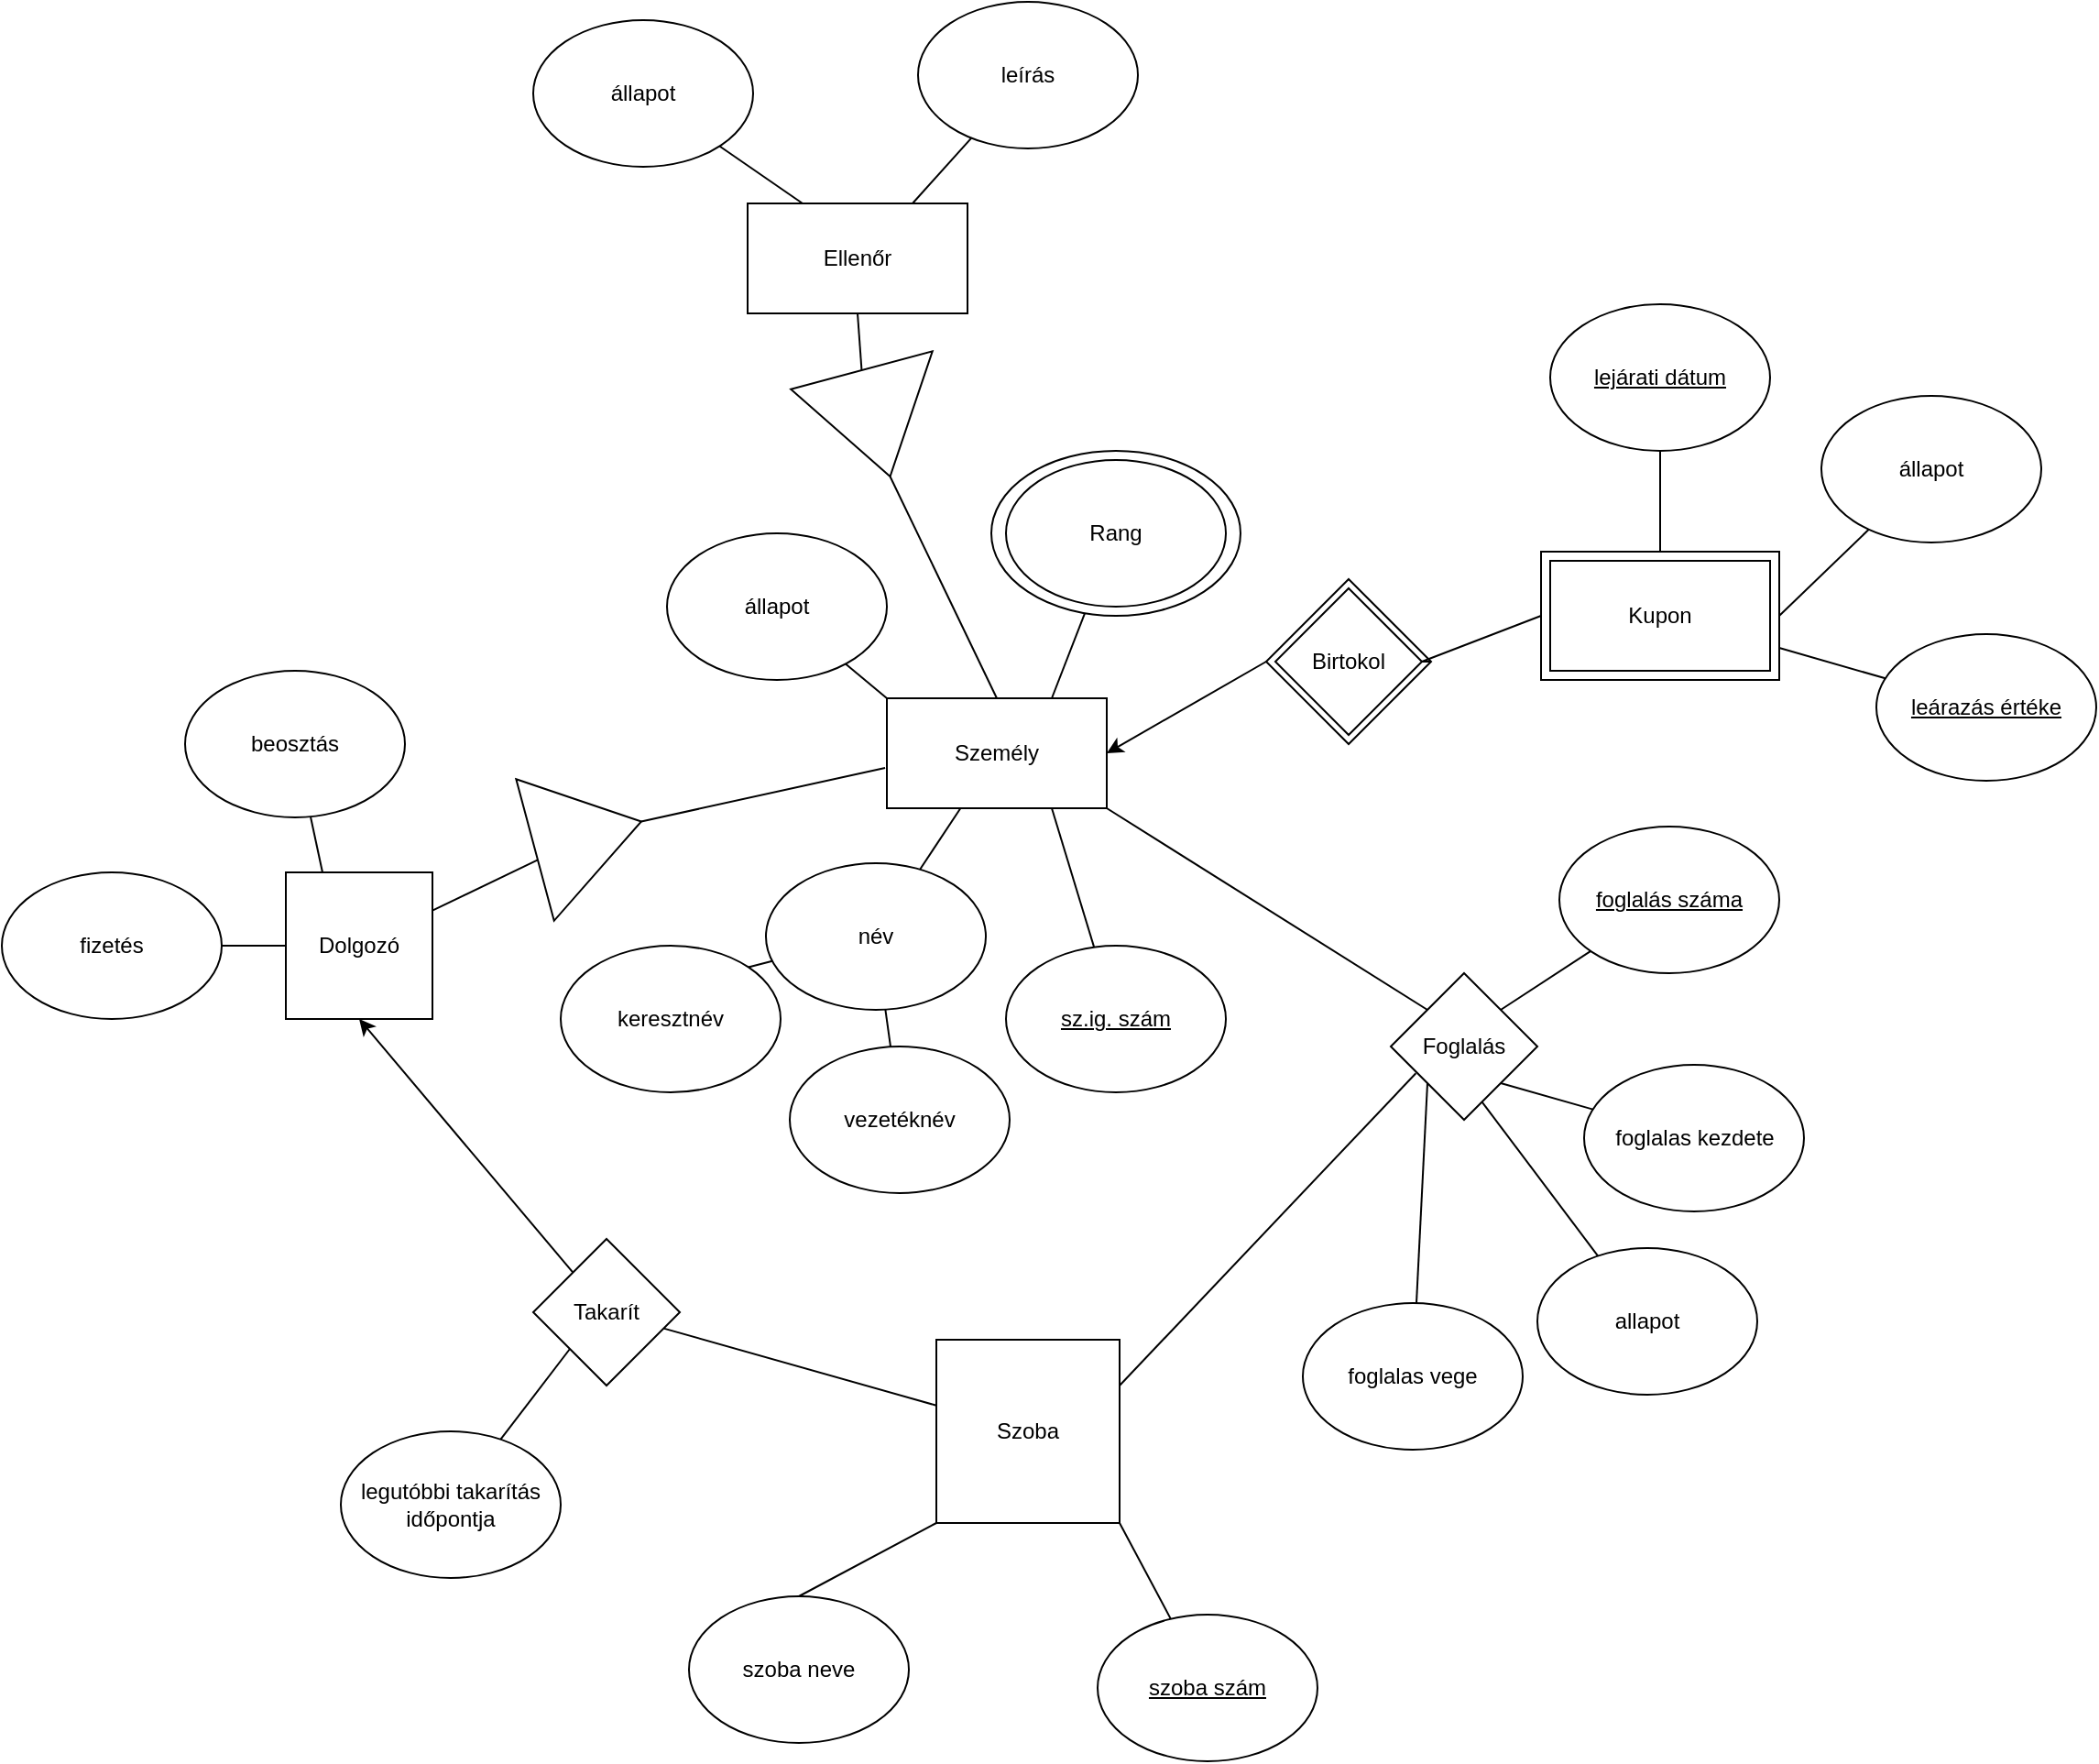 <mxfile>
    <diagram id="19Wxt1aCupY9ltDWfum7" name="Page-1">
        <mxGraphModel dx="1075" dy="800" grid="1" gridSize="10" guides="1" tooltips="1" connect="1" arrows="1" fold="1" page="1" pageScale="1" pageWidth="1654" pageHeight="1169" math="0" shadow="0">
            <root>
                <mxCell id="0"/>
                <mxCell id="1" parent="0"/>
                <mxCell id="dDAK9CjkbxYIQWMDEIKZ-4" value="Birtokol" style="rhombus;whiteSpace=wrap;html=1;" parent="1" vertex="1">
                    <mxGeometry x="990" y="405" width="90" height="90" as="geometry"/>
                </mxCell>
                <mxCell id="dDAK9CjkbxYIQWMDEIKZ-12" value="" style="ellipse;whiteSpace=wrap;html=1;" parent="1" vertex="1">
                    <mxGeometry x="840" y="335" width="136" height="90" as="geometry"/>
                </mxCell>
                <mxCell id="dDAK9CjkbxYIQWMDEIKZ-11" value="Rang" style="ellipse;whiteSpace=wrap;html=1;" parent="1" vertex="1">
                    <mxGeometry x="848" y="340" width="120" height="80" as="geometry"/>
                </mxCell>
                <mxCell id="dDAK9CjkbxYIQWMDEIKZ-2" value="Kupon" style="rounded=0;whiteSpace=wrap;html=1;" parent="1" vertex="1">
                    <mxGeometry x="1140" y="390" width="130" height="70" as="geometry"/>
                </mxCell>
                <mxCell id="QxEFhWpuUVO1TgFjb7NH-4" style="rounded=0;orthogonalLoop=1;jettySize=auto;html=1;entryX=1;entryY=0.5;entryDx=0;entryDy=0;endArrow=none;endFill=0;exitX=0.5;exitY=0;exitDx=0;exitDy=0;" parent="1" source="0s7KsWmJXKNWieWjnTxt-1" target="QxEFhWpuUVO1TgFjb7NH-3" edge="1">
                    <mxGeometry relative="1" as="geometry">
                        <mxPoint x="943.0" y="422.054" as="sourcePoint"/>
                    </mxGeometry>
                </mxCell>
                <mxCell id="0s7KsWmJXKNWieWjnTxt-1" value="Személy" style="rounded=0;whiteSpace=wrap;html=1;strokeColor=default;fillStyle=auto;fillColor=default;perimeterSpacing=0;" parent="1" vertex="1">
                    <mxGeometry x="783" y="470" width="120" height="60" as="geometry"/>
                </mxCell>
                <mxCell id="0s7KsWmJXKNWieWjnTxt-2" value="Dolgozó" style="whiteSpace=wrap;html=1;aspect=fixed;" parent="1" vertex="1">
                    <mxGeometry x="455" y="565" width="80" height="80" as="geometry"/>
                </mxCell>
                <mxCell id="Sg8C_JAikpCf2se4ucT3-4" style="rounded=0;orthogonalLoop=1;jettySize=auto;html=1;entryX=0.5;entryY=0;entryDx=0;entryDy=0;startArrow=none;startFill=0;endArrow=none;endFill=0;exitX=0;exitY=1;exitDx=0;exitDy=0;" parent="1" source="0s7KsWmJXKNWieWjnTxt-4" target="TWRfrAP-sUTMIxc1_Vux-19" edge="1">
                    <mxGeometry relative="1" as="geometry"/>
                </mxCell>
                <mxCell id="0s7KsWmJXKNWieWjnTxt-4" value="Szoba" style="whiteSpace=wrap;html=1;aspect=fixed;" parent="1" vertex="1">
                    <mxGeometry x="810" y="820" width="100" height="100" as="geometry"/>
                </mxCell>
                <mxCell id="jwAXJkAmcyML3A7YpDrI-15" style="rounded=0;orthogonalLoop=1;jettySize=auto;html=1;endArrow=none;endFill=0;" parent="1" source="0s7KsWmJXKNWieWjnTxt-5" target="0s7KsWmJXKNWieWjnTxt-1" edge="1">
                    <mxGeometry relative="1" as="geometry"/>
                </mxCell>
                <mxCell id="0s7KsWmJXKNWieWjnTxt-5" value="név" style="ellipse;whiteSpace=wrap;html=1;" parent="1" vertex="1">
                    <mxGeometry x="717" y="560" width="120" height="80" as="geometry"/>
                </mxCell>
                <mxCell id="6gnO5CrtgTZygDGGZgaN-13" style="rounded=0;orthogonalLoop=1;jettySize=auto;html=1;fontFamily=Helvetica;fontSize=12;fontColor=default;endArrow=none;endFill=0;" parent="1" source="0s7KsWmJXKNWieWjnTxt-6" target="0s7KsWmJXKNWieWjnTxt-5" edge="1">
                    <mxGeometry relative="1" as="geometry"/>
                </mxCell>
                <mxCell id="0s7KsWmJXKNWieWjnTxt-6" value="vezetéknév" style="ellipse;whiteSpace=wrap;html=1;" parent="1" vertex="1">
                    <mxGeometry x="730" y="660" width="120" height="80" as="geometry"/>
                </mxCell>
                <mxCell id="jwAXJkAmcyML3A7YpDrI-11" style="rounded=0;orthogonalLoop=1;jettySize=auto;html=1;endArrow=none;endFill=0;exitX=1;exitY=0;exitDx=0;exitDy=0;" parent="1" source="0s7KsWmJXKNWieWjnTxt-7" target="0s7KsWmJXKNWieWjnTxt-5" edge="1">
                    <mxGeometry relative="1" as="geometry">
                        <mxPoint x="758" y="340" as="sourcePoint"/>
                    </mxGeometry>
                </mxCell>
                <mxCell id="0s7KsWmJXKNWieWjnTxt-7" value="keresztnév" style="ellipse;whiteSpace=wrap;html=1;" parent="1" vertex="1">
                    <mxGeometry x="605" y="605" width="120" height="80" as="geometry"/>
                </mxCell>
                <mxCell id="jwAXJkAmcyML3A7YpDrI-12" style="rounded=0;orthogonalLoop=1;jettySize=auto;html=1;endArrow=none;endFill=0;entryX=0.75;entryY=1;entryDx=0;entryDy=0;" parent="1" source="0s7KsWmJXKNWieWjnTxt-8" target="0s7KsWmJXKNWieWjnTxt-1" edge="1">
                    <mxGeometry relative="1" as="geometry"/>
                </mxCell>
                <mxCell id="0s7KsWmJXKNWieWjnTxt-8" value="&lt;u&gt;sz.ig. szám&lt;/u&gt;" style="ellipse;whiteSpace=wrap;html=1;fillColor=default;" parent="1" vertex="1">
                    <mxGeometry x="848" y="605" width="120" height="80" as="geometry"/>
                </mxCell>
                <mxCell id="6gnO5CrtgTZygDGGZgaN-21" style="rounded=0;orthogonalLoop=1;jettySize=auto;html=1;entryX=0.25;entryY=0;entryDx=0;entryDy=0;fontFamily=Helvetica;fontSize=12;fontColor=default;endArrow=none;endFill=0;" parent="1" source="0s7KsWmJXKNWieWjnTxt-9" target="0s7KsWmJXKNWieWjnTxt-2" edge="1">
                    <mxGeometry relative="1" as="geometry"/>
                </mxCell>
                <mxCell id="0s7KsWmJXKNWieWjnTxt-9" value="beosztás" style="ellipse;whiteSpace=wrap;html=1;" parent="1" vertex="1">
                    <mxGeometry x="400" y="455" width="120" height="80" as="geometry"/>
                </mxCell>
                <mxCell id="jwAXJkAmcyML3A7YpDrI-8" style="rounded=0;orthogonalLoop=1;jettySize=auto;html=1;entryX=0;entryY=0.5;entryDx=0;entryDy=0;endArrow=none;endFill=0;" parent="1" source="0s7KsWmJXKNWieWjnTxt-14" target="0s7KsWmJXKNWieWjnTxt-2" edge="1">
                    <mxGeometry relative="1" as="geometry"/>
                </mxCell>
                <mxCell id="0s7KsWmJXKNWieWjnTxt-14" value="fizetés" style="ellipse;whiteSpace=wrap;html=1;" parent="1" vertex="1">
                    <mxGeometry x="300" y="565" width="120" height="80" as="geometry"/>
                </mxCell>
                <mxCell id="6gnO5CrtgTZygDGGZgaN-9" style="rounded=0;orthogonalLoop=1;jettySize=auto;html=1;entryX=-0.008;entryY=0.633;entryDx=0;entryDy=0;fontFamily=Helvetica;fontSize=12;fontColor=default;endArrow=none;endFill=0;entryPerimeter=0;exitX=1;exitY=0.5;exitDx=0;exitDy=0;" parent="1" source="6gnO5CrtgTZygDGGZgaN-6" target="0s7KsWmJXKNWieWjnTxt-1" edge="1">
                    <mxGeometry relative="1" as="geometry"/>
                </mxCell>
                <mxCell id="6gnO5CrtgTZygDGGZgaN-10" style="rounded=0;orthogonalLoop=1;jettySize=auto;html=1;fontFamily=Helvetica;fontSize=12;fontColor=default;endArrow=none;endFill=0;" parent="1" source="6gnO5CrtgTZygDGGZgaN-6" target="0s7KsWmJXKNWieWjnTxt-2" edge="1">
                    <mxGeometry relative="1" as="geometry"/>
                </mxCell>
                <mxCell id="6gnO5CrtgTZygDGGZgaN-6" value="" style="triangle;whiteSpace=wrap;html=1;strokeColor=default;fontFamily=Helvetica;fontSize=12;fontColor=default;fillColor=default;rotation=-15;" parent="1" vertex="1">
                    <mxGeometry x="590" y="505" width="60" height="80" as="geometry"/>
                </mxCell>
                <mxCell id="TWRfrAP-sUTMIxc1_Vux-10" style="rounded=0;orthogonalLoop=1;jettySize=auto;html=1;endArrow=none;endFill=0;startArrow=none;startFill=0;" parent="1" source="TWRfrAP-sUTMIxc1_Vux-1" target="0s7KsWmJXKNWieWjnTxt-4" edge="1">
                    <mxGeometry relative="1" as="geometry"/>
                </mxCell>
                <mxCell id="Sg8C_JAikpCf2se4ucT3-3" style="rounded=0;orthogonalLoop=1;jettySize=auto;html=1;entryX=0.5;entryY=1;entryDx=0;entryDy=0;startArrow=none;startFill=0;endArrow=classic;endFill=1;" parent="1" source="TWRfrAP-sUTMIxc1_Vux-1" target="0s7KsWmJXKNWieWjnTxt-2" edge="1">
                    <mxGeometry relative="1" as="geometry"/>
                </mxCell>
                <mxCell id="TWRfrAP-sUTMIxc1_Vux-1" value="Takarít" style="rhombus;whiteSpace=wrap;html=1;" parent="1" vertex="1">
                    <mxGeometry x="590" y="765" width="80" height="80" as="geometry"/>
                </mxCell>
                <mxCell id="TWRfrAP-sUTMIxc1_Vux-14" style="rounded=0;orthogonalLoop=1;jettySize=auto;html=1;endArrow=none;endFill=0;startArrow=none;startFill=0;exitX=0;exitY=0;exitDx=0;exitDy=0;entryX=1;entryY=1;entryDx=0;entryDy=0;" parent="1" source="Sg8C_JAikpCf2se4ucT3-8" target="0s7KsWmJXKNWieWjnTxt-1" edge="1">
                    <mxGeometry relative="1" as="geometry">
                        <mxPoint x="1150" y="715" as="sourcePoint"/>
                        <mxPoint x="1221.579" y="575" as="targetPoint"/>
                    </mxGeometry>
                </mxCell>
                <mxCell id="TWRfrAP-sUTMIxc1_Vux-15" style="rounded=0;orthogonalLoop=1;jettySize=auto;html=1;entryX=1;entryY=0.25;entryDx=0;entryDy=0;endArrow=none;endFill=0;exitX=0.171;exitY=0.683;exitDx=0;exitDy=0;exitPerimeter=0;" parent="1" source="Sg8C_JAikpCf2se4ucT3-8" target="0s7KsWmJXKNWieWjnTxt-4" edge="1">
                    <mxGeometry relative="1" as="geometry">
                        <mxPoint x="1110" y="755" as="sourcePoint"/>
                    </mxGeometry>
                </mxCell>
                <mxCell id="TWRfrAP-sUTMIxc1_Vux-23" style="rounded=0;orthogonalLoop=1;jettySize=auto;html=1;entryX=1;entryY=1;entryDx=0;entryDy=0;endArrow=none;endFill=0;" parent="1" source="TWRfrAP-sUTMIxc1_Vux-17" target="0s7KsWmJXKNWieWjnTxt-4" edge="1">
                    <mxGeometry relative="1" as="geometry"/>
                </mxCell>
                <mxCell id="TWRfrAP-sUTMIxc1_Vux-17" value="&lt;div style=&quot;line-height: 19px&quot;&gt;&lt;u&gt;szoba szám&lt;/u&gt;&lt;/div&gt;" style="ellipse;whiteSpace=wrap;html=1;" parent="1" vertex="1">
                    <mxGeometry x="898" y="970" width="120" height="80" as="geometry"/>
                </mxCell>
                <mxCell id="TWRfrAP-sUTMIxc1_Vux-19" value="szoba neve" style="ellipse;whiteSpace=wrap;html=1;" parent="1" vertex="1">
                    <mxGeometry x="675" y="960" width="120" height="80" as="geometry"/>
                </mxCell>
                <mxCell id="TWRfrAP-sUTMIxc1_Vux-30" style="rounded=0;orthogonalLoop=1;jettySize=auto;html=1;entryX=1;entryY=1;entryDx=0;entryDy=0;startArrow=none;startFill=0;endArrow=none;endFill=0;" parent="1" source="TWRfrAP-sUTMIxc1_Vux-29" target="Sg8C_JAikpCf2se4ucT3-8" edge="1">
                    <mxGeometry relative="1" as="geometry">
                        <mxPoint x="1098" y="670" as="targetPoint"/>
                    </mxGeometry>
                </mxCell>
                <mxCell id="TWRfrAP-sUTMIxc1_Vux-29" value="foglalas kezdete" style="ellipse;whiteSpace=wrap;html=1;" parent="1" vertex="1">
                    <mxGeometry x="1163.5" y="670" width="120" height="80" as="geometry"/>
                </mxCell>
                <mxCell id="TWRfrAP-sUTMIxc1_Vux-32" style="rounded=0;orthogonalLoop=1;jettySize=auto;html=1;entryX=0;entryY=1;entryDx=0;entryDy=0;startArrow=none;startFill=0;endArrow=none;endFill=0;" parent="1" source="TWRfrAP-sUTMIxc1_Vux-31" target="Sg8C_JAikpCf2se4ucT3-8" edge="1">
                    <mxGeometry relative="1" as="geometry">
                        <mxPoint x="1038" y="690" as="targetPoint"/>
                    </mxGeometry>
                </mxCell>
                <mxCell id="TWRfrAP-sUTMIxc1_Vux-31" value="foglalas vege" style="ellipse;whiteSpace=wrap;html=1;" parent="1" vertex="1">
                    <mxGeometry x="1010" y="800" width="120" height="80" as="geometry"/>
                </mxCell>
                <mxCell id="TWRfrAP-sUTMIxc1_Vux-36" style="rounded=0;orthogonalLoop=1;jettySize=auto;html=1;startArrow=none;startFill=0;endArrow=none;endFill=0;entryX=0.617;entryY=0.871;entryDx=0;entryDy=0;entryPerimeter=0;" parent="1" source="TWRfrAP-sUTMIxc1_Vux-35" target="Sg8C_JAikpCf2se4ucT3-8" edge="1">
                    <mxGeometry relative="1" as="geometry">
                        <mxPoint x="1058" y="690" as="targetPoint"/>
                    </mxGeometry>
                </mxCell>
                <mxCell id="TWRfrAP-sUTMIxc1_Vux-35" value="allapot" style="ellipse;whiteSpace=wrap;html=1;" parent="1" vertex="1">
                    <mxGeometry x="1138" y="770" width="120" height="80" as="geometry"/>
                </mxCell>
                <mxCell id="TWRfrAP-sUTMIxc1_Vux-39" style="rounded=0;orthogonalLoop=1;jettySize=auto;html=1;entryX=0;entryY=0;entryDx=0;entryDy=0;startArrow=none;startFill=0;endArrow=none;endFill=0;" parent="1" source="TWRfrAP-sUTMIxc1_Vux-38" target="0s7KsWmJXKNWieWjnTxt-1" edge="1">
                    <mxGeometry relative="1" as="geometry"/>
                </mxCell>
                <mxCell id="TWRfrAP-sUTMIxc1_Vux-38" value="állapot" style="ellipse;whiteSpace=wrap;html=1;" parent="1" vertex="1">
                    <mxGeometry x="663" y="380" width="120" height="80" as="geometry"/>
                </mxCell>
                <mxCell id="dDAK9CjkbxYIQWMDEIKZ-1" value="Kupon" style="rounded=0;whiteSpace=wrap;html=1;" parent="1" vertex="1">
                    <mxGeometry x="1145" y="395" width="120" height="60" as="geometry"/>
                </mxCell>
                <mxCell id="dDAK9CjkbxYIQWMDEIKZ-5" style="rounded=0;orthogonalLoop=1;jettySize=auto;html=1;exitX=0;exitY=0.5;exitDx=0;exitDy=0;endArrow=none;endFill=0;startArrow=none;startFill=0;entryX=1;entryY=0.5;entryDx=0;entryDy=0;" parent="1" source="dDAK9CjkbxYIQWMDEIKZ-2" target="dDAK9CjkbxYIQWMDEIKZ-3" edge="1">
                    <mxGeometry relative="1" as="geometry">
                        <mxPoint x="1118" y="470" as="targetPoint"/>
                    </mxGeometry>
                </mxCell>
                <mxCell id="dDAK9CjkbxYIQWMDEIKZ-6" value="" style="rounded=0;orthogonalLoop=1;jettySize=auto;html=1;endArrow=classic;endFill=1;startArrow=none;startFill=0;entryX=1;entryY=0.5;entryDx=0;entryDy=0;exitX=0;exitY=0.5;exitDx=0;exitDy=0;" parent="1" source="dDAK9CjkbxYIQWMDEIKZ-4" target="0s7KsWmJXKNWieWjnTxt-1" edge="1">
                    <mxGeometry relative="1" as="geometry">
                        <mxPoint x="1039" y="446.695" as="targetPoint"/>
                    </mxGeometry>
                </mxCell>
                <mxCell id="dDAK9CjkbxYIQWMDEIKZ-8" style="rounded=0;orthogonalLoop=1;jettySize=auto;html=1;entryX=1;entryY=0.75;entryDx=0;entryDy=0;endArrow=none;endFill=0;" parent="1" source="dDAK9CjkbxYIQWMDEIKZ-7" target="dDAK9CjkbxYIQWMDEIKZ-2" edge="1">
                    <mxGeometry relative="1" as="geometry"/>
                </mxCell>
                <mxCell id="dDAK9CjkbxYIQWMDEIKZ-7" value="&lt;u&gt;leárazás értéke&lt;/u&gt;" style="ellipse;whiteSpace=wrap;html=1;fillColor=default;" parent="1" vertex="1">
                    <mxGeometry x="1323" y="435" width="120" height="80" as="geometry"/>
                </mxCell>
                <mxCell id="dDAK9CjkbxYIQWMDEIKZ-10" style="rounded=0;orthogonalLoop=1;jettySize=auto;html=1;entryX=0.5;entryY=0;entryDx=0;entryDy=0;endArrow=none;endFill=0;" parent="1" source="dDAK9CjkbxYIQWMDEIKZ-9" target="dDAK9CjkbxYIQWMDEIKZ-2" edge="1">
                    <mxGeometry relative="1" as="geometry"/>
                </mxCell>
                <mxCell id="dDAK9CjkbxYIQWMDEIKZ-9" value="&lt;u&gt;lejárati dátum&lt;/u&gt;" style="ellipse;whiteSpace=wrap;html=1;fillColor=default;" parent="1" vertex="1">
                    <mxGeometry x="1145" y="255" width="120" height="80" as="geometry"/>
                </mxCell>
                <mxCell id="dDAK9CjkbxYIQWMDEIKZ-13" style="rounded=0;orthogonalLoop=1;jettySize=auto;html=1;entryX=0.75;entryY=0;entryDx=0;entryDy=0;endArrow=none;endFill=0;" parent="1" source="dDAK9CjkbxYIQWMDEIKZ-12" target="0s7KsWmJXKNWieWjnTxt-1" edge="1">
                    <mxGeometry relative="1" as="geometry">
                        <mxPoint x="971" y="495" as="targetPoint"/>
                    </mxGeometry>
                </mxCell>
                <mxCell id="dDAK9CjkbxYIQWMDEIKZ-15" style="rounded=0;orthogonalLoop=1;jettySize=auto;html=1;entryX=0;entryY=1;entryDx=0;entryDy=0;endArrow=none;endFill=0;" parent="1" source="dDAK9CjkbxYIQWMDEIKZ-14" target="TWRfrAP-sUTMIxc1_Vux-1" edge="1">
                    <mxGeometry relative="1" as="geometry"/>
                </mxCell>
                <mxCell id="dDAK9CjkbxYIQWMDEIKZ-14" value="legutóbbi takarítás időpontja" style="ellipse;whiteSpace=wrap;html=1;fillColor=default;" parent="1" vertex="1">
                    <mxGeometry x="485" y="870" width="120" height="80" as="geometry"/>
                </mxCell>
                <mxCell id="Sg8C_JAikpCf2se4ucT3-2" style="rounded=0;orthogonalLoop=1;jettySize=auto;html=1;entryX=1;entryY=0.5;entryDx=0;entryDy=0;startArrow=none;startFill=0;endArrow=none;endFill=0;" parent="1" source="Sg8C_JAikpCf2se4ucT3-1" target="dDAK9CjkbxYIQWMDEIKZ-2" edge="1">
                    <mxGeometry relative="1" as="geometry"/>
                </mxCell>
                <mxCell id="Sg8C_JAikpCf2se4ucT3-1" value="állapot" style="ellipse;whiteSpace=wrap;html=1;fillStyle=auto;fillColor=default;" parent="1" vertex="1">
                    <mxGeometry x="1293" y="305" width="120" height="80" as="geometry"/>
                </mxCell>
                <mxCell id="Sg8C_JAikpCf2se4ucT3-6" style="rounded=0;orthogonalLoop=1;jettySize=auto;html=1;entryX=1;entryY=0;entryDx=0;entryDy=0;startArrow=none;startFill=0;endArrow=none;endFill=0;" parent="1" source="Sg8C_JAikpCf2se4ucT3-5" target="Sg8C_JAikpCf2se4ucT3-8" edge="1">
                    <mxGeometry relative="1" as="geometry">
                        <mxPoint x="1098" y="630" as="targetPoint"/>
                    </mxGeometry>
                </mxCell>
                <mxCell id="Sg8C_JAikpCf2se4ucT3-5" value="&lt;u&gt;foglalás száma&lt;/u&gt;" style="ellipse;whiteSpace=wrap;html=1;fillStyle=auto;fillColor=default;" parent="1" vertex="1">
                    <mxGeometry x="1150" y="540" width="120" height="80" as="geometry"/>
                </mxCell>
                <mxCell id="Sg8C_JAikpCf2se4ucT3-8" value="Foglalás" style="rhombus;whiteSpace=wrap;html=1;fillStyle=auto;fillColor=default;" parent="1" vertex="1">
                    <mxGeometry x="1058" y="620" width="80" height="80" as="geometry"/>
                </mxCell>
                <mxCell id="QxEFhWpuUVO1TgFjb7NH-2" value="Ellenőr" style="rounded=0;whiteSpace=wrap;html=1;" parent="1" vertex="1">
                    <mxGeometry x="707" y="200" width="120" height="60" as="geometry"/>
                </mxCell>
                <mxCell id="QxEFhWpuUVO1TgFjb7NH-5" style="rounded=0;orthogonalLoop=1;jettySize=auto;html=1;entryX=0.5;entryY=1;entryDx=0;entryDy=0;endArrow=none;endFill=0;exitX=0;exitY=0.5;exitDx=0;exitDy=0;" parent="1" source="QxEFhWpuUVO1TgFjb7NH-3" target="QxEFhWpuUVO1TgFjb7NH-2" edge="1">
                    <mxGeometry relative="1" as="geometry"/>
                </mxCell>
                <mxCell id="QxEFhWpuUVO1TgFjb7NH-3" value="" style="triangle;whiteSpace=wrap;html=1;rotation=75;" parent="1" vertex="1">
                    <mxGeometry x="747" y="280" width="60" height="80" as="geometry"/>
                </mxCell>
                <mxCell id="QxEFhWpuUVO1TgFjb7NH-7" style="rounded=0;orthogonalLoop=1;jettySize=auto;html=1;entryX=0.25;entryY=0;entryDx=0;entryDy=0;endArrow=none;endFill=0;" parent="1" source="QxEFhWpuUVO1TgFjb7NH-6" target="QxEFhWpuUVO1TgFjb7NH-2" edge="1">
                    <mxGeometry relative="1" as="geometry"/>
                </mxCell>
                <mxCell id="QxEFhWpuUVO1TgFjb7NH-6" value="állapot" style="ellipse;whiteSpace=wrap;html=1;" parent="1" vertex="1">
                    <mxGeometry x="590" y="100" width="120" height="80" as="geometry"/>
                </mxCell>
                <mxCell id="dDAK9CjkbxYIQWMDEIKZ-3" value="Birtokol" style="rhombus;whiteSpace=wrap;html=1;" parent="1" vertex="1">
                    <mxGeometry x="995" y="410" width="80" height="80" as="geometry"/>
                </mxCell>
                <mxCell id="QxEFhWpuUVO1TgFjb7NH-9" value="" style="rounded=0;orthogonalLoop=1;jettySize=auto;html=1;endArrow=none;endFill=1;startArrow=none;startFill=0;entryX=1;entryY=0.5;entryDx=0;entryDy=0;" parent="1" source="dDAK9CjkbxYIQWMDEIKZ-4" target="dDAK9CjkbxYIQWMDEIKZ-3" edge="1">
                    <mxGeometry relative="1" as="geometry">
                        <mxPoint x="1044.523" y="438.523" as="sourcePoint"/>
                        <mxPoint x="867.0" y="480" as="targetPoint"/>
                    </mxGeometry>
                </mxCell>
                <mxCell id="QxEFhWpuUVO1TgFjb7NH-11" style="edgeStyle=none;rounded=0;orthogonalLoop=1;jettySize=auto;html=1;entryX=0.75;entryY=0;entryDx=0;entryDy=0;fontFamily=Helvetica;fontSize=12;endArrow=none;endFill=0;" parent="1" source="QxEFhWpuUVO1TgFjb7NH-10" target="QxEFhWpuUVO1TgFjb7NH-2" edge="1">
                    <mxGeometry relative="1" as="geometry"/>
                </mxCell>
                <mxCell id="QxEFhWpuUVO1TgFjb7NH-10" value="leírás" style="ellipse;whiteSpace=wrap;html=1;fontFamily=Helvetica;fontSize=12;" parent="1" vertex="1">
                    <mxGeometry x="800" y="90" width="120" height="80" as="geometry"/>
                </mxCell>
            </root>
        </mxGraphModel>
    </diagram>
</mxfile>